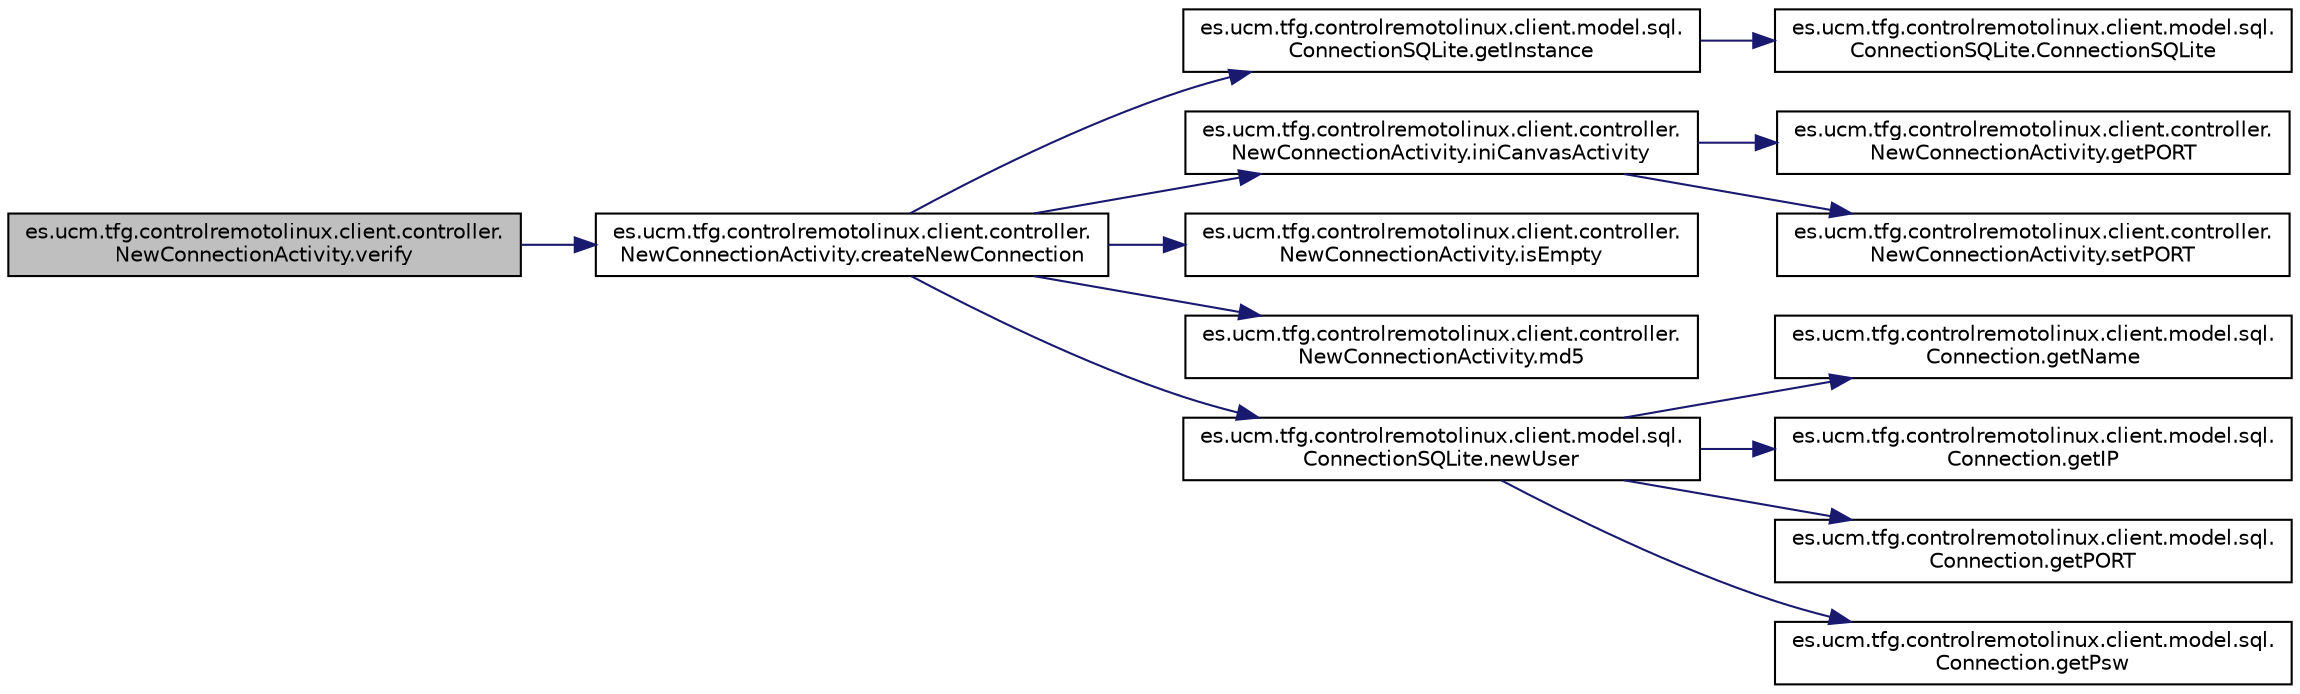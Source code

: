 digraph "es.ucm.tfg.controlremotolinux.client.controller.NewConnectionActivity.verify"
{
  edge [fontname="Helvetica",fontsize="10",labelfontname="Helvetica",labelfontsize="10"];
  node [fontname="Helvetica",fontsize="10",shape=record];
  rankdir="LR";
  Node1 [label="es.ucm.tfg.controlremotolinux.client.controller.\lNewConnectionActivity.verify",height=0.2,width=0.4,color="black", fillcolor="grey75", style="filled" fontcolor="black"];
  Node1 -> Node2 [color="midnightblue",fontsize="10",style="solid",fontname="Helvetica"];
  Node2 [label="es.ucm.tfg.controlremotolinux.client.controller.\lNewConnectionActivity.createNewConnection",height=0.2,width=0.4,color="black", fillcolor="white", style="filled",URL="$classes_1_1ucm_1_1tfg_1_1controlremotolinux_1_1client_1_1controller_1_1NewConnectionActivity.html#a70d371e8ebc5f21c614ab28f7c1d3eb9"];
  Node2 -> Node3 [color="midnightblue",fontsize="10",style="solid",fontname="Helvetica"];
  Node3 [label="es.ucm.tfg.controlremotolinux.client.model.sql.\lConnectionSQLite.getInstance",height=0.2,width=0.4,color="black", fillcolor="white", style="filled",URL="$classes_1_1ucm_1_1tfg_1_1controlremotolinux_1_1client_1_1model_1_1sql_1_1ConnectionSQLite.html#a0f82a8e698f6666f8fccedca93bafcc9"];
  Node3 -> Node4 [color="midnightblue",fontsize="10",style="solid",fontname="Helvetica"];
  Node4 [label="es.ucm.tfg.controlremotolinux.client.model.sql.\lConnectionSQLite.ConnectionSQLite",height=0.2,width=0.4,color="black", fillcolor="white", style="filled",URL="$classes_1_1ucm_1_1tfg_1_1controlremotolinux_1_1client_1_1model_1_1sql_1_1ConnectionSQLite.html#a4dc4c2ff2209a11e9c36fcb1574307cb"];
  Node2 -> Node5 [color="midnightblue",fontsize="10",style="solid",fontname="Helvetica"];
  Node5 [label="es.ucm.tfg.controlremotolinux.client.controller.\lNewConnectionActivity.iniCanvasActivity",height=0.2,width=0.4,color="black", fillcolor="white", style="filled",URL="$classes_1_1ucm_1_1tfg_1_1controlremotolinux_1_1client_1_1controller_1_1NewConnectionActivity.html#af58815772336a22f531303604ecd4836"];
  Node5 -> Node6 [color="midnightblue",fontsize="10",style="solid",fontname="Helvetica"];
  Node6 [label="es.ucm.tfg.controlremotolinux.client.controller.\lNewConnectionActivity.getPORT",height=0.2,width=0.4,color="black", fillcolor="white", style="filled",URL="$classes_1_1ucm_1_1tfg_1_1controlremotolinux_1_1client_1_1controller_1_1NewConnectionActivity.html#a38702c3658024533235e91e188f29764"];
  Node5 -> Node7 [color="midnightblue",fontsize="10",style="solid",fontname="Helvetica"];
  Node7 [label="es.ucm.tfg.controlremotolinux.client.controller.\lNewConnectionActivity.setPORT",height=0.2,width=0.4,color="black", fillcolor="white", style="filled",URL="$classes_1_1ucm_1_1tfg_1_1controlremotolinux_1_1client_1_1controller_1_1NewConnectionActivity.html#a90e87d0692aad48bf27131a67e01de3c"];
  Node2 -> Node8 [color="midnightblue",fontsize="10",style="solid",fontname="Helvetica"];
  Node8 [label="es.ucm.tfg.controlremotolinux.client.controller.\lNewConnectionActivity.isEmpty",height=0.2,width=0.4,color="black", fillcolor="white", style="filled",URL="$classes_1_1ucm_1_1tfg_1_1controlremotolinux_1_1client_1_1controller_1_1NewConnectionActivity.html#a53fea0f7b7035eb88667772966b12fd6"];
  Node2 -> Node9 [color="midnightblue",fontsize="10",style="solid",fontname="Helvetica"];
  Node9 [label="es.ucm.tfg.controlremotolinux.client.controller.\lNewConnectionActivity.md5",height=0.2,width=0.4,color="black", fillcolor="white", style="filled",URL="$classes_1_1ucm_1_1tfg_1_1controlremotolinux_1_1client_1_1controller_1_1NewConnectionActivity.html#aaf0c70af73614bfd4c4a156407d53ef4"];
  Node2 -> Node10 [color="midnightblue",fontsize="10",style="solid",fontname="Helvetica"];
  Node10 [label="es.ucm.tfg.controlremotolinux.client.model.sql.\lConnectionSQLite.newUser",height=0.2,width=0.4,color="black", fillcolor="white", style="filled",URL="$classes_1_1ucm_1_1tfg_1_1controlremotolinux_1_1client_1_1model_1_1sql_1_1ConnectionSQLite.html#a6a680a3ac50262a0c6c464fe89fdab9d",tooltip="Create a new User."];
  Node10 -> Node11 [color="midnightblue",fontsize="10",style="solid",fontname="Helvetica"];
  Node11 [label="es.ucm.tfg.controlremotolinux.client.model.sql.\lConnection.getName",height=0.2,width=0.4,color="black", fillcolor="white", style="filled",URL="$classes_1_1ucm_1_1tfg_1_1controlremotolinux_1_1client_1_1model_1_1sql_1_1Connection.html#a6694bb1be6d9d9b2778345efe560b66b"];
  Node10 -> Node12 [color="midnightblue",fontsize="10",style="solid",fontname="Helvetica"];
  Node12 [label="es.ucm.tfg.controlremotolinux.client.model.sql.\lConnection.getIP",height=0.2,width=0.4,color="black", fillcolor="white", style="filled",URL="$classes_1_1ucm_1_1tfg_1_1controlremotolinux_1_1client_1_1model_1_1sql_1_1Connection.html#a031c3070c774bdb3c70980ebf2ffbf81"];
  Node10 -> Node13 [color="midnightblue",fontsize="10",style="solid",fontname="Helvetica"];
  Node13 [label="es.ucm.tfg.controlremotolinux.client.model.sql.\lConnection.getPORT",height=0.2,width=0.4,color="black", fillcolor="white", style="filled",URL="$classes_1_1ucm_1_1tfg_1_1controlremotolinux_1_1client_1_1model_1_1sql_1_1Connection.html#a4f62f5fe76d19dafae0aea4c4cf3ea53"];
  Node10 -> Node14 [color="midnightblue",fontsize="10",style="solid",fontname="Helvetica"];
  Node14 [label="es.ucm.tfg.controlremotolinux.client.model.sql.\lConnection.getPsw",height=0.2,width=0.4,color="black", fillcolor="white", style="filled",URL="$classes_1_1ucm_1_1tfg_1_1controlremotolinux_1_1client_1_1model_1_1sql_1_1Connection.html#a24595703a2c69281b6a19fa5df202838"];
}
